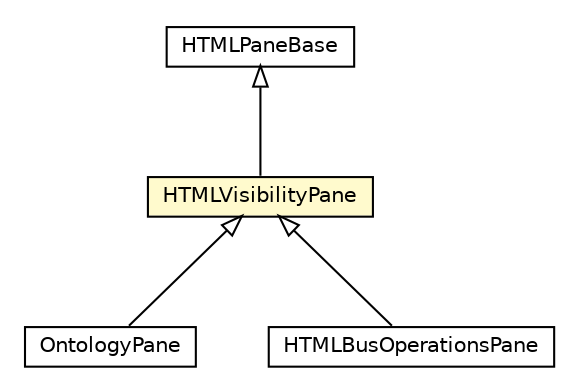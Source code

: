 #!/usr/local/bin/dot
#
# Class diagram 
# Generated by UMLGraph version R5_6-24-gf6e263 (http://www.umlgraph.org/)
#

digraph G {
	edge [fontname="Helvetica",fontsize=10,labelfontname="Helvetica",labelfontsize=10];
	node [fontname="Helvetica",fontsize=10,shape=plaintext];
	nodesep=0.25;
	ranksep=0.5;
	// org.universAAL.tools.logmonitor.ontology.gui.OntologyPane
	c4265543 [label=<<table title="org.universAAL.tools.logmonitor.ontology.gui.OntologyPane" border="0" cellborder="1" cellspacing="0" cellpadding="2" port="p" href="../ontology/gui/OntologyPane.html">
		<tr><td><table border="0" cellspacing="0" cellpadding="1">
<tr><td align="center" balign="center"> OntologyPane </td></tr>
		</table></td></tr>
		</table>>, URL="../ontology/gui/OntologyPane.html", fontname="Helvetica", fontcolor="black", fontsize=10.0];
	// org.universAAL.tools.logmonitor.util.HTMLBusOperationsPane
	c4265546 [label=<<table title="org.universAAL.tools.logmonitor.util.HTMLBusOperationsPane" border="0" cellborder="1" cellspacing="0" cellpadding="2" port="p" href="./HTMLBusOperationsPane.html">
		<tr><td><table border="0" cellspacing="0" cellpadding="1">
<tr><td align="center" balign="center"> HTMLBusOperationsPane </td></tr>
		</table></td></tr>
		</table>>, URL="./HTMLBusOperationsPane.html", fontname="Helvetica", fontcolor="black", fontsize=10.0];
	// org.universAAL.tools.logmonitor.util.HTMLPaneBase
	c4265547 [label=<<table title="org.universAAL.tools.logmonitor.util.HTMLPaneBase" border="0" cellborder="1" cellspacing="0" cellpadding="2" port="p" href="./HTMLPaneBase.html">
		<tr><td><table border="0" cellspacing="0" cellpadding="1">
<tr><td align="center" balign="center"> HTMLPaneBase </td></tr>
		</table></td></tr>
		</table>>, URL="./HTMLPaneBase.html", fontname="Helvetica", fontcolor="black", fontsize=10.0];
	// org.universAAL.tools.logmonitor.util.HTMLVisibilityPane
	c4265550 [label=<<table title="org.universAAL.tools.logmonitor.util.HTMLVisibilityPane" border="0" cellborder="1" cellspacing="0" cellpadding="2" port="p" bgcolor="lemonChiffon" href="./HTMLVisibilityPane.html">
		<tr><td><table border="0" cellspacing="0" cellpadding="1">
<tr><td align="center" balign="center"> HTMLVisibilityPane </td></tr>
		</table></td></tr>
		</table>>, URL="./HTMLVisibilityPane.html", fontname="Helvetica", fontcolor="black", fontsize=10.0];
	//org.universAAL.tools.logmonitor.ontology.gui.OntologyPane extends org.universAAL.tools.logmonitor.util.HTMLVisibilityPane
	c4265550:p -> c4265543:p [dir=back,arrowtail=empty];
	//org.universAAL.tools.logmonitor.util.HTMLBusOperationsPane extends org.universAAL.tools.logmonitor.util.HTMLVisibilityPane
	c4265550:p -> c4265546:p [dir=back,arrowtail=empty];
	//org.universAAL.tools.logmonitor.util.HTMLVisibilityPane extends org.universAAL.tools.logmonitor.util.HTMLPaneBase
	c4265547:p -> c4265550:p [dir=back,arrowtail=empty];
}

